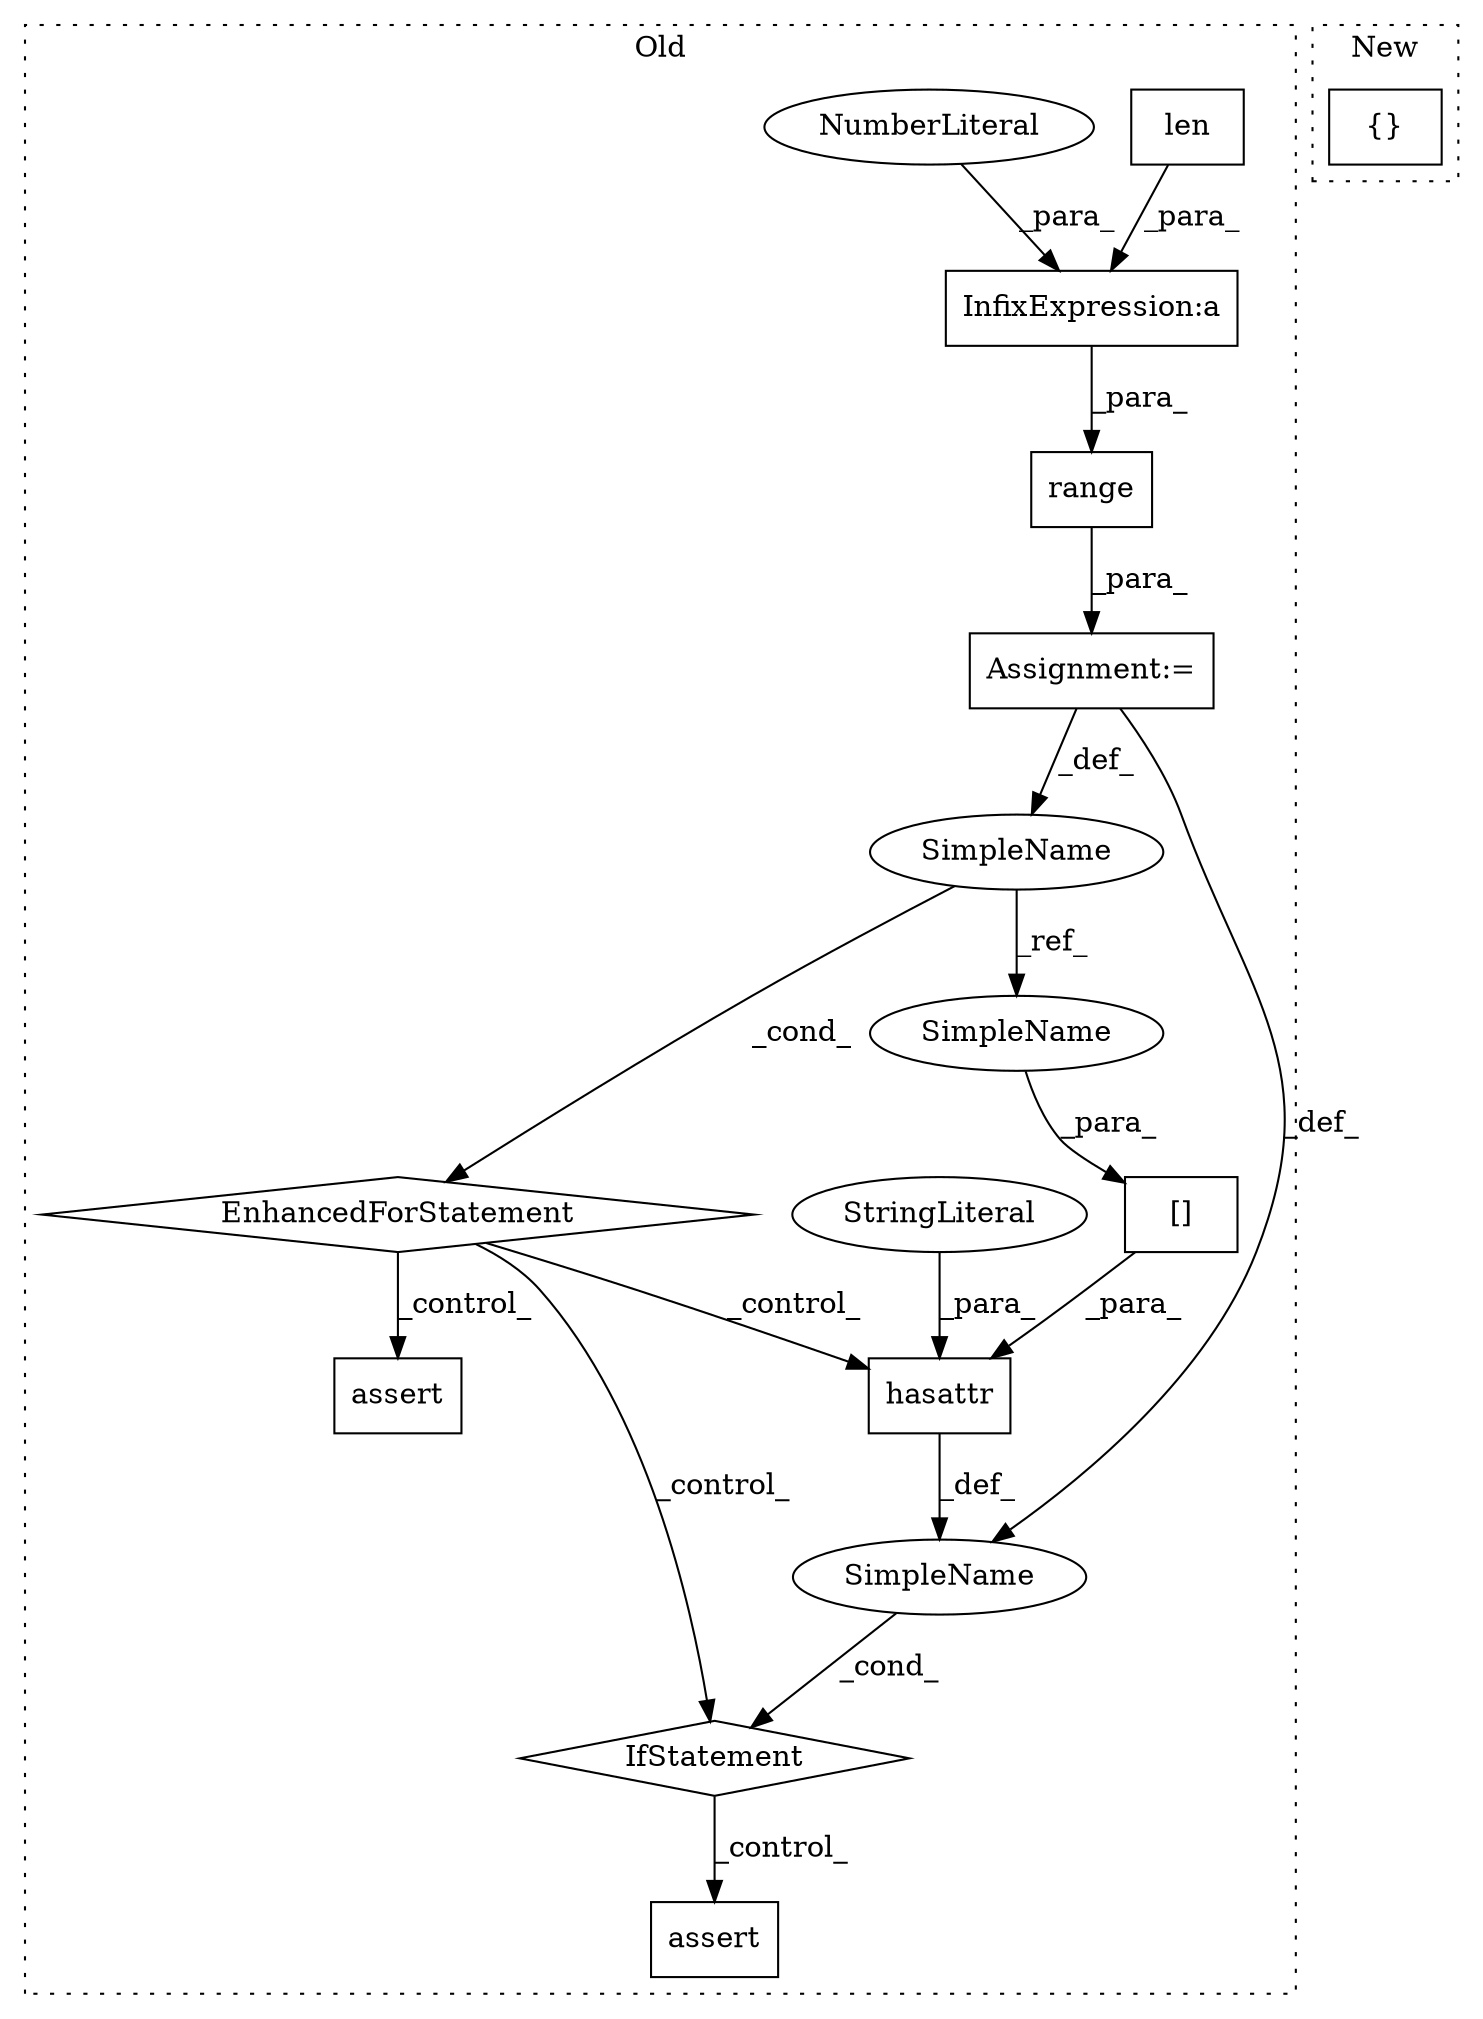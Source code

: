 digraph G {
subgraph cluster0 {
1 [label="hasattr" a="32" s="2564,2596" l="8,1" shape="box"];
3 [label="StringLiteral" a="45" s="2582" l="14" shape="ellipse"];
4 [label="IfStatement" a="25" s="2560,2597" l="4,2" shape="diamond"];
5 [label="len" a="32" s="2420,2430" l="4,1" shape="box"];
6 [label="EnhancedForStatement" a="70" s="2353,2436" l="53,2" shape="diamond"];
7 [label="range" a="32" s="2414,2435" l="6,1" shape="box"];
8 [label="assert" a="6" s="2609" l="7" shape="box"];
9 [label="InfixExpression:a" a="27" s="2431" l="3" shape="box"];
10 [label="assert" a="6" s="2446" l="7" shape="box"];
11 [label="[]" a="2" s="2572,2580" l="7,1" shape="box"];
12 [label="NumberLiteral" a="34" s="2434" l="1" shape="ellipse"];
13 [label="SimpleName" a="42" s="2410" l="1" shape="ellipse"];
14 [label="SimpleName" a="42" s="" l="" shape="ellipse"];
15 [label="Assignment:=" a="7" s="2353,2436" l="53,2" shape="box"];
16 [label="SimpleName" a="42" s="2579" l="1" shape="ellipse"];
label = "Old";
style="dotted";
}
subgraph cluster1 {
2 [label="{}" a="4" s="3091,3096" l="1,1" shape="box"];
label = "New";
style="dotted";
}
1 -> 14 [label="_def_"];
3 -> 1 [label="_para_"];
4 -> 8 [label="_control_"];
5 -> 9 [label="_para_"];
6 -> 1 [label="_control_"];
6 -> 4 [label="_control_"];
6 -> 10 [label="_control_"];
7 -> 15 [label="_para_"];
9 -> 7 [label="_para_"];
11 -> 1 [label="_para_"];
12 -> 9 [label="_para_"];
13 -> 6 [label="_cond_"];
13 -> 16 [label="_ref_"];
14 -> 4 [label="_cond_"];
15 -> 13 [label="_def_"];
15 -> 14 [label="_def_"];
16 -> 11 [label="_para_"];
}